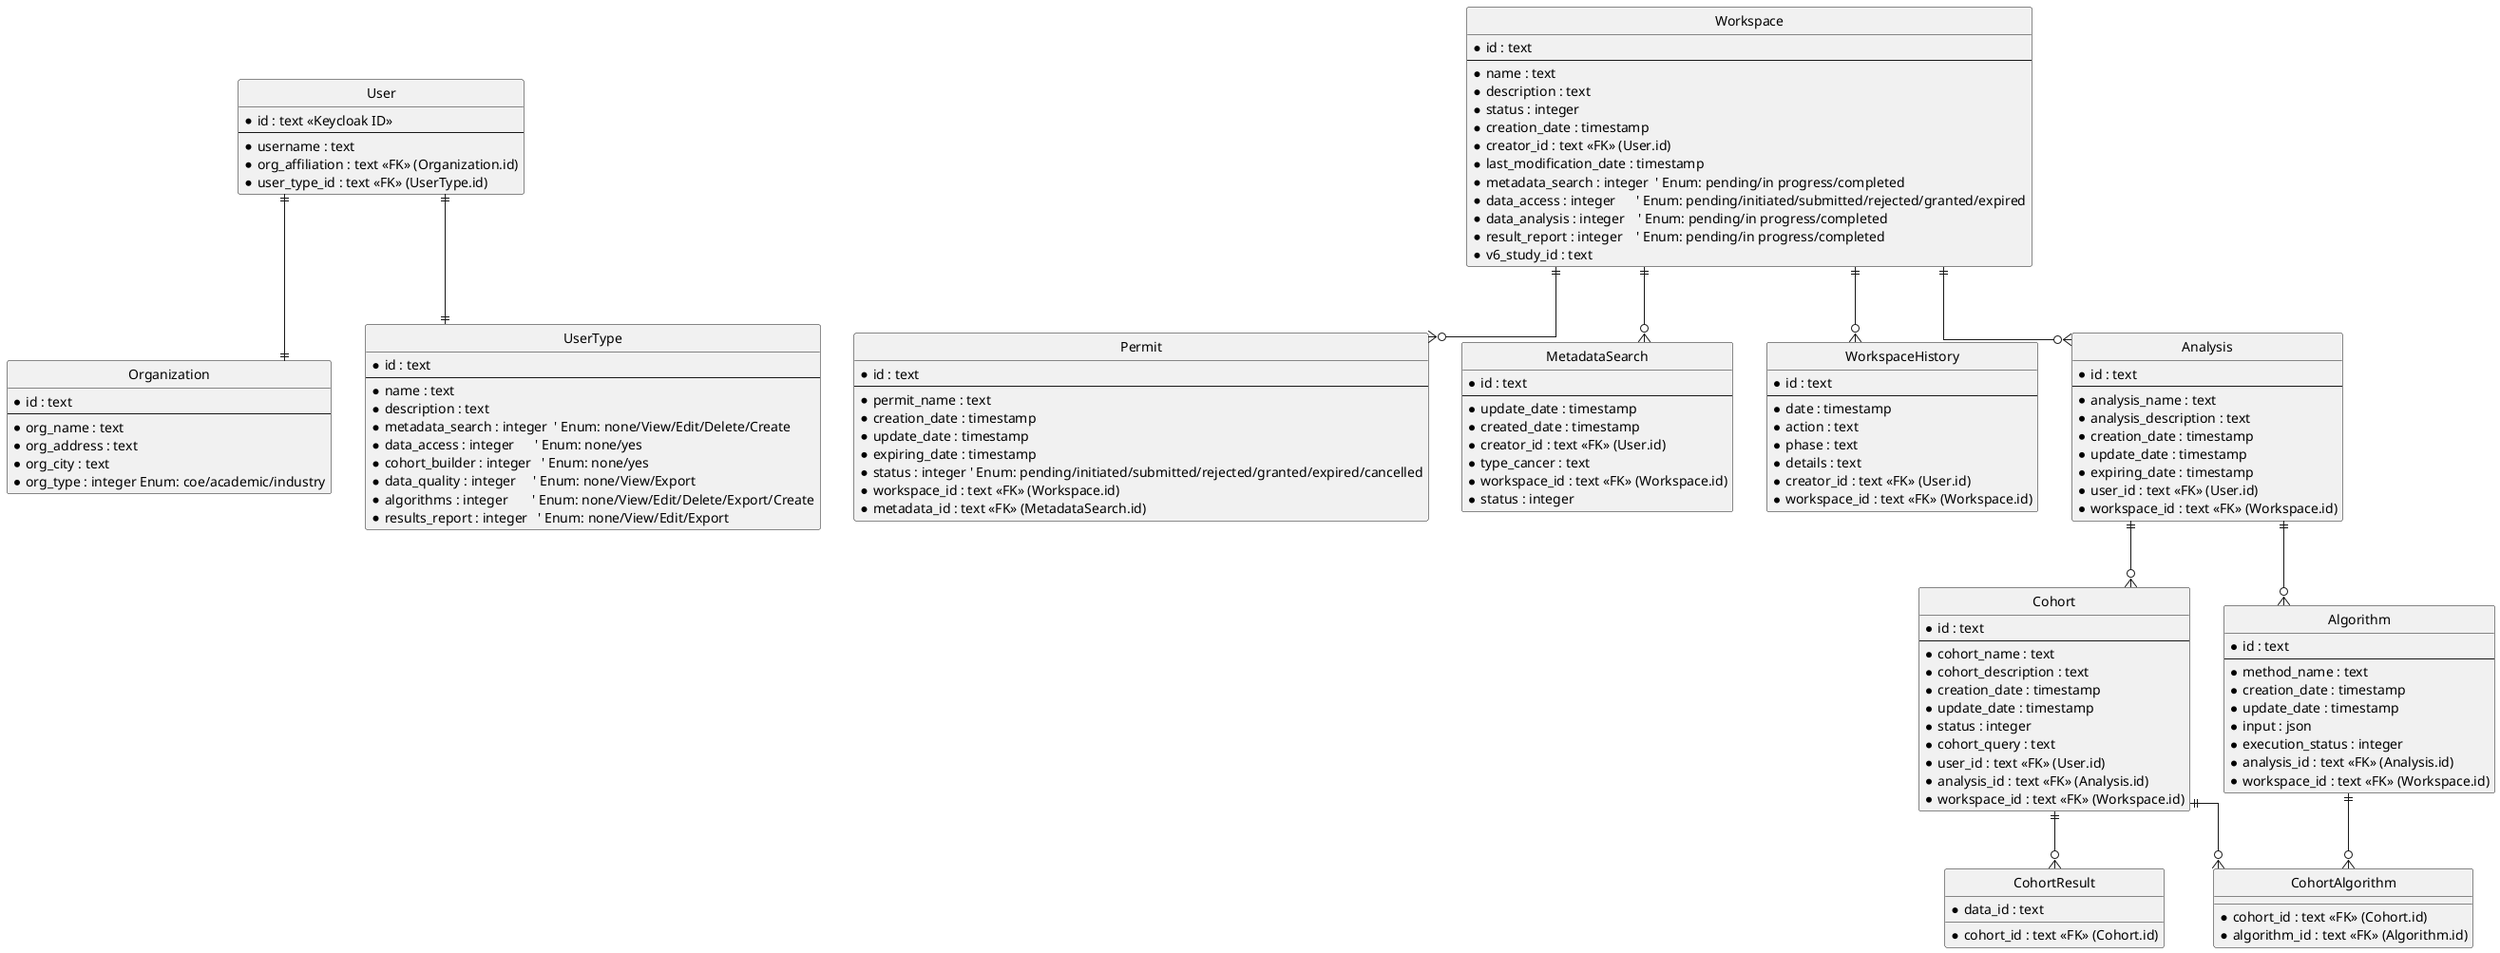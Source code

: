@startuml RavenDB

hide circle
skinparam linetype ortho

' ---- Entities ----
entity User {
    * id : text <<Keycloak ID>>
    --
    * username : text
    * org_affiliation : text <<FK>> (Organization.id)
    * user_type_id : text <<FK>> (UserType.id)
}

entity Organization {
    * id : text
    --
    * org_name : text
    * org_address : text
    * org_city : text
    * org_type : integer Enum: coe/academic/industry
}

entity UserType {
    * id : text
    --
    * name : text
    * description : text
    * metadata_search : integer  ' Enum: none/View/Edit/Delete/Create
    * data_access : integer      ' Enum: none/yes
    * cohort_builder : integer   ' Enum: none/yes
    * data_quality : integer     ' Enum: none/View/Export
    * algorithms : integer       ' Enum: none/View/Edit/Delete/Export/Create
    * results_report : integer   ' Enum: none/View/Edit/Export
}

entity Workspace {
    * id : text
    --
    * name : text
    * description : text
    * status : integer
    * creation_date : timestamp
    * creator_id : text <<FK>> (User.id)
    * last_modification_date : timestamp
    * metadata_search : integer  ' Enum: pending/in progress/completed
    * data_access : integer      ' Enum: pending/initiated/submitted/rejected/granted/expired
    * data_analysis : integer    ' Enum: pending/in progress/completed
    * result_report : integer    ' Enum: pending/in progress/completed
    * v6_study_id : text
}

entity Permit {
    * id : text
    --
    * permit_name : text
    * creation_date : timestamp
    * update_date : timestamp
    * expiring_date : timestamp
    * status : integer ' Enum: pending/initiated/submitted/rejected/granted/expired/cancelled
    * workspace_id : text <<FK>> (Workspace.id)
    * metadata_id : text <<FK>> (MetadataSearch.id)
}

entity MetadataSearch {
    * id : text
    --
    * update_date : timestamp
    * created_date : timestamp
    * creator_id : text <<FK>> (User.id)
    * type_cancer : text
    * workspace_id : text <<FK>> (Workspace.id)
    * status : integer
}

entity WorkspaceHistory {
    * id : text
    --
    * date : timestamp
    * action : text
    * phase : text
    * details : text
    * creator_id : text <<FK>> (User.id)
    * workspace_id : text <<FK>> (Workspace.id)
}

entity Analysis {
    * id : text
    --
    * analysis_name : text
    * analysis_description : text
    * creation_date : timestamp
    * update_date : timestamp
    * expiring_date : timestamp
    * user_id : text <<FK>> (User.id)
    * workspace_id : text <<FK>> (Workspace.id)
}

entity Cohort {
    * id : text
    --
    * cohort_name : text
    * cohort_description : text
    * creation_date : timestamp
    * update_date : timestamp
    * status : integer
    * cohort_query : text
    * user_id : text <<FK>> (User.id)
    * analysis_id : text <<FK>> (Analysis.id)
    * workspace_id : text <<FK>> (Workspace.id)
}

entity CohortResult {
    * cohort_id : text <<FK>> (Cohort.id)
    * data_id : text
}

entity Algorithm {
    * id : text
    --
    * method_name : text
    * creation_date : timestamp
    * update_date : timestamp
    * input : json
    * execution_status : integer
    * analysis_id : text <<FK>> (Analysis.id)
    * workspace_id : text <<FK>> (Workspace.id)
}

entity CohortAlgorithm {
    * cohort_id : text <<FK>> (Cohort.id)
    * algorithm_id : text <<FK>> (Algorithm.id)
}

' ---- Relationships ----
User ||--|| UserType
User ||--|| Organization
Workspace ||--o{ Analysis
Workspace ||--o{ WorkspaceHistory
Workspace ||--o{ Permit
Workspace ||--o{ MetadataSearch
Analysis ||--o{ Cohort
Analysis ||--o{ Algorithm
Cohort ||--o{ CohortResult
Cohort ||--o{ CohortAlgorithm
Algorithm ||--o{ CohortAlgorithm

@enduml
